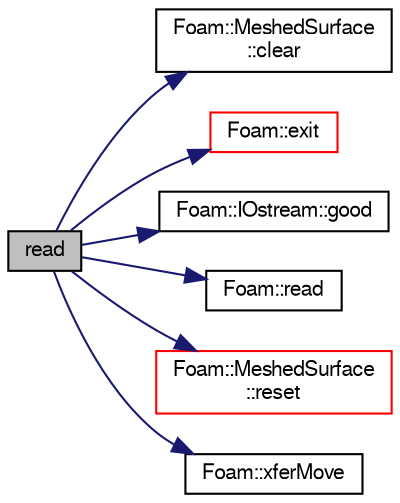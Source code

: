 digraph "read"
{
  bgcolor="transparent";
  edge [fontname="FreeSans",fontsize="10",labelfontname="FreeSans",labelfontsize="10"];
  node [fontname="FreeSans",fontsize="10",shape=record];
  rankdir="LR";
  Node1 [label="read",height=0.2,width=0.4,color="black", fillcolor="grey75", style="filled" fontcolor="black"];
  Node1 -> Node2 [color="midnightblue",fontsize="10",style="solid",fontname="FreeSans"];
  Node2 [label="Foam::MeshedSurface\l::clear",height=0.2,width=0.4,color="black",URL="$a01422.html#ac8bb3912a3ce86b15842e79d0b421204",tooltip="Clear all storage. "];
  Node1 -> Node3 [color="midnightblue",fontsize="10",style="solid",fontname="FreeSans"];
  Node3 [label="Foam::exit",height=0.2,width=0.4,color="red",URL="$a10237.html#a06ca7250d8e89caf05243ec094843642"];
  Node1 -> Node4 [color="midnightblue",fontsize="10",style="solid",fontname="FreeSans"];
  Node4 [label="Foam::IOstream::good",height=0.2,width=0.4,color="black",URL="$a01149.html#ad2e41c8280b6cdf93d39e1135d2abdf7",tooltip="Return true if next operation might succeed. "];
  Node1 -> Node5 [color="midnightblue",fontsize="10",style="solid",fontname="FreeSans"];
  Node5 [label="Foam::read",height=0.2,width=0.4,color="black",URL="$a10237.html#a18efc6d016047ec7c6d5150d913d8c34"];
  Node1 -> Node6 [color="midnightblue",fontsize="10",style="solid",fontname="FreeSans"];
  Node6 [label="Foam::MeshedSurface\l::reset",height=0.2,width=0.4,color="red",URL="$a01422.html#a7fec4f956cda53a023535879d7aa7c7c",tooltip="Reset primitive data (points, faces and zones) "];
  Node1 -> Node7 [color="midnightblue",fontsize="10",style="solid",fontname="FreeSans"];
  Node7 [label="Foam::xferMove",height=0.2,width=0.4,color="black",URL="$a10237.html#ae3ad39ee5ad896e6d3c0f137ecd12abb"];
}
